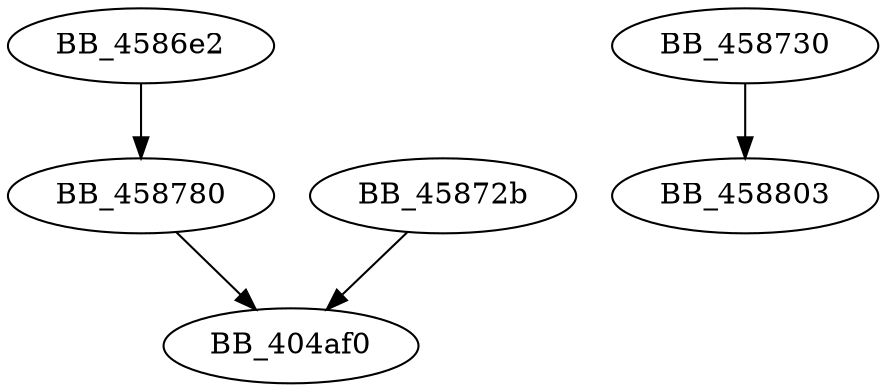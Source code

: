 DiGraph sub_4586E2{
BB_4586e2->BB_458780
BB_45872b->BB_404af0
BB_458730->BB_458803
BB_458780->BB_404af0
}
